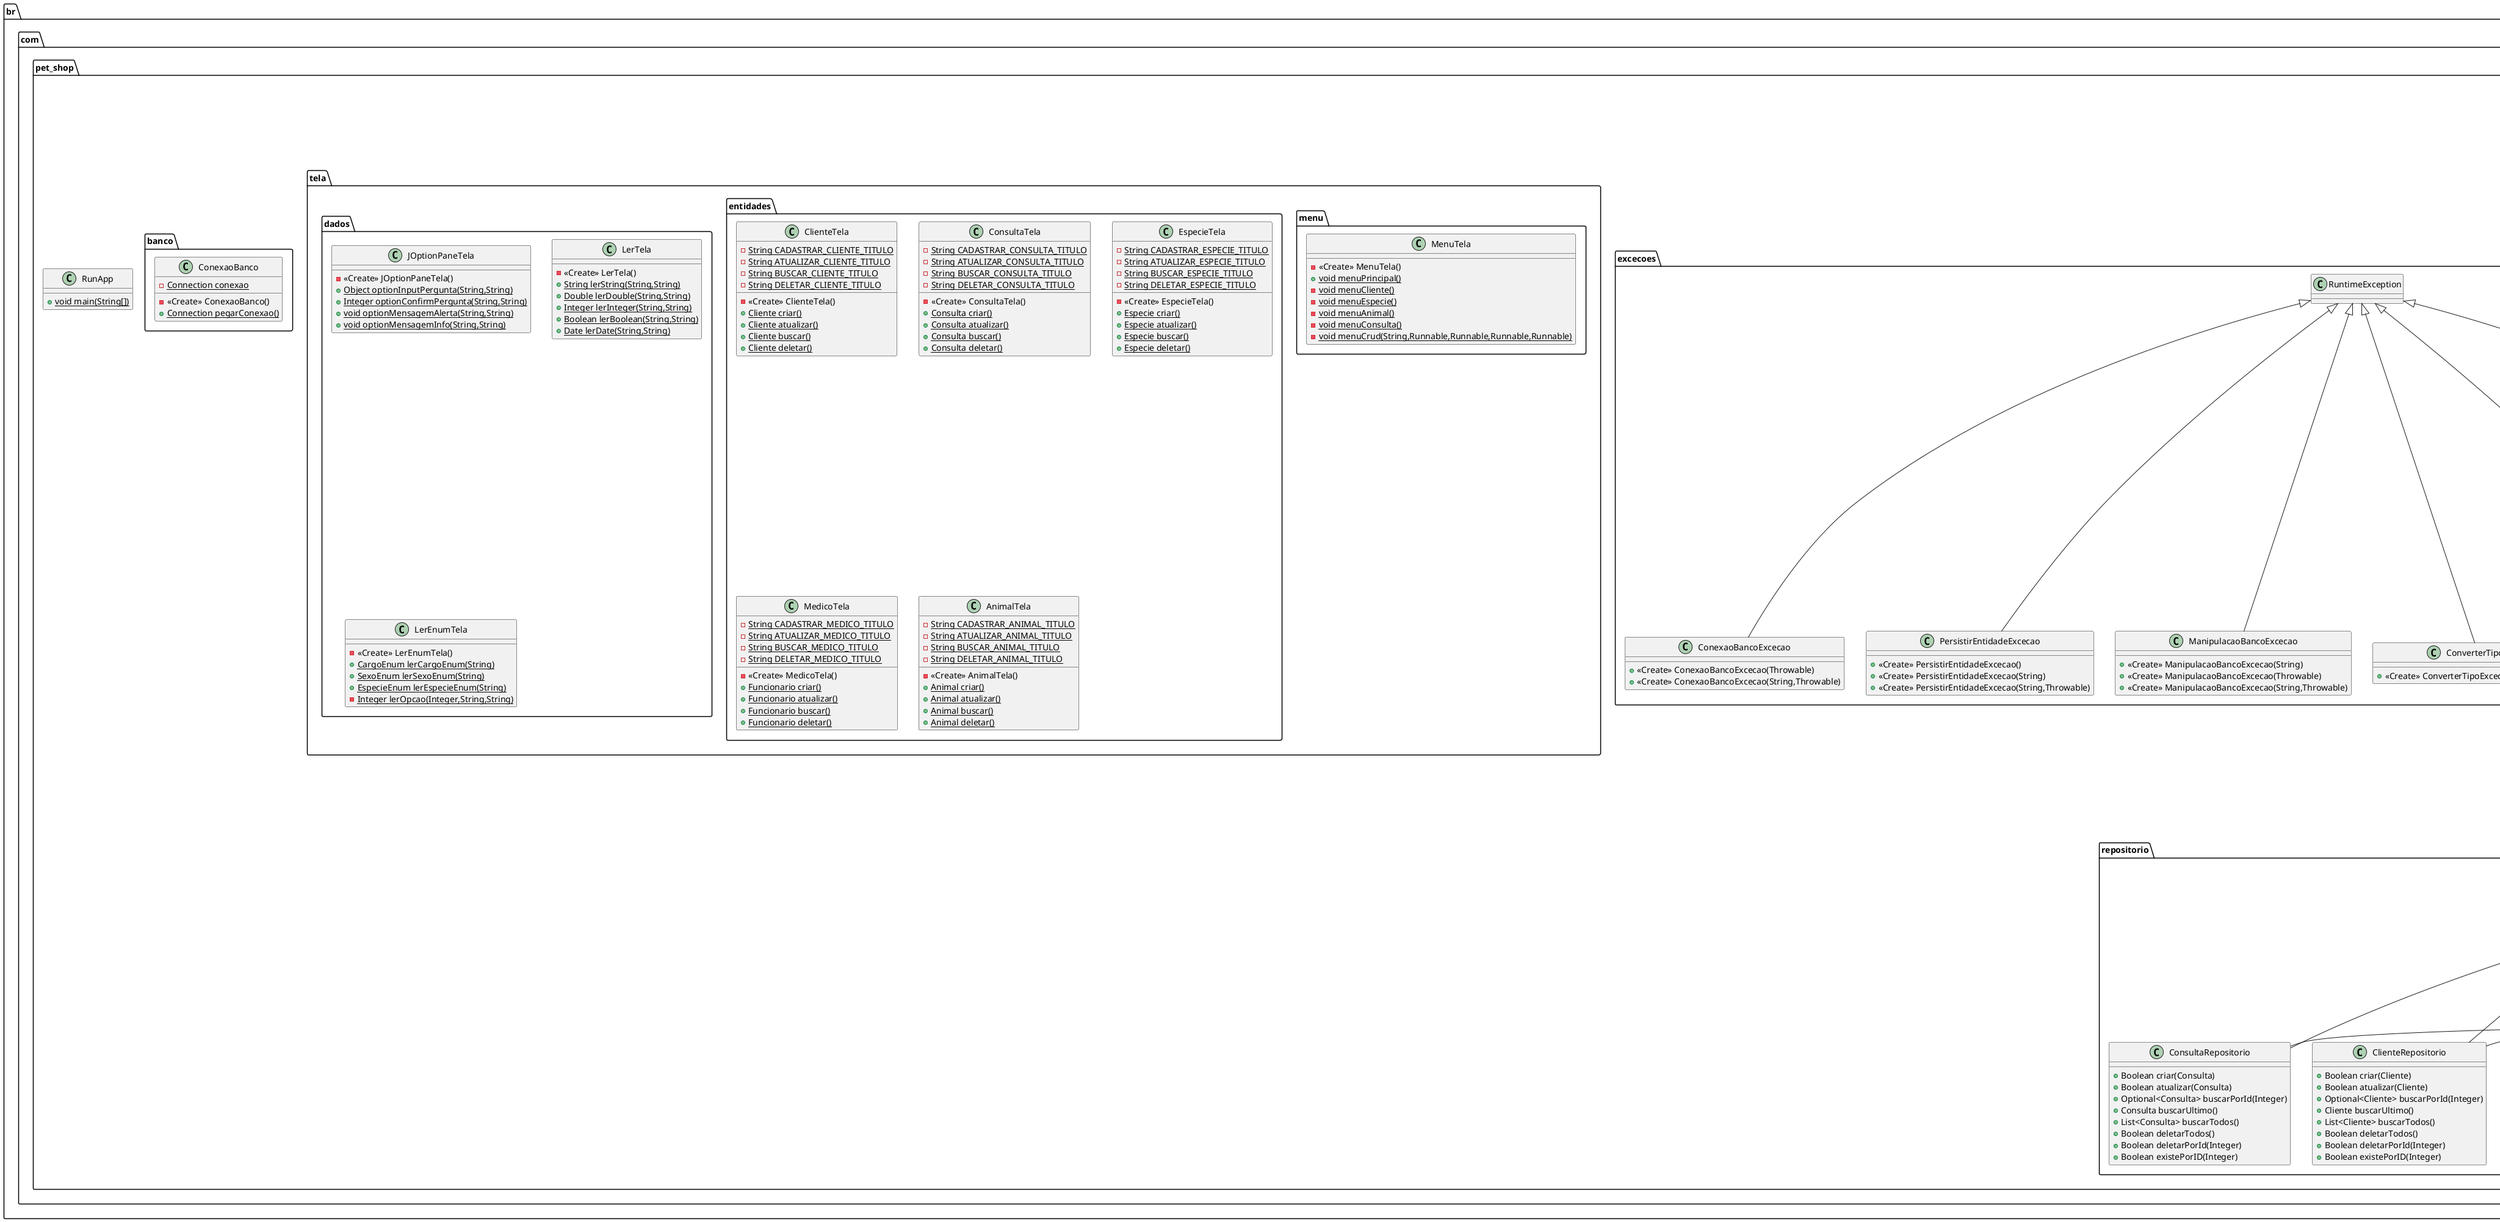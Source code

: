 @startuml
class br.com.pet_shop.servicos.ConsultaServico {
- ConsultaRepositorio consultaRepositorio
+ <<Create>> ConsultaServico(ConsultaRepositorio)
+ Consulta criar()
+ Consulta atualizar()
+ Consulta buscarPorId()
+ Boolean deletarPorId()
}
class br.com.pet_shop.utilitarios.constantes.sql.AnimalSqlConstante {
+ {static} String CRIAR
+ {static} String ATUALIZAR
+ {static} String INATIVAR
+ {static} String DELETAR
+ {static} String DELETAR_POR_ID
+ {static} String BUSCAR
+ {static} String BUSCAR_POR_ID
- <<Create>> AnimalSqlConstante()
}

class br.com.pet_shop.entidades.Pessoa {
- Integer id
- String nome
- String cpf
- Date dataNascimento
+ <<Create>> Pessoa()
+ <<Create>> Pessoa(Integer)
+ <<Create>> Pessoa(String,String,Date)
+ <<Create>> Pessoa(Integer,String,String,Date)
+ Integer getId()
+ void setId(Integer)
+ String getNome()
+ void setNome(String)
+ String getCpf()
+ void setCpf(String)
+ Date getDataNascimento()
+ void setDataNascimento(Date)
}
class br.com.pet_shop.excecoes.ConexaoBancoExcecao {
+ <<Create>> ConexaoBancoExcecao(Throwable)
+ <<Create>> ConexaoBancoExcecao(String,Throwable)
}
class br.com.pet_shop.tela.menu.MenuTela {
- <<Create>> MenuTela()
+ {static} void menuPrincipal()
- {static} void menuCliente()
- {static} void menuEspecie()
- {static} void menuAnimal()
- {static} void menuConsulta()
- {static} void menuCrud(String,Runnable,Runnable,Runnable,Runnable)
}
class br.com.pet_shop.tela.entidades.ClienteTela {
- {static} String CADASTRAR_CLIENTE_TITULO
- {static} String ATUALIZAR_CLIENTE_TITULO
- {static} String BUSCAR_CLIENTE_TITULO
- {static} String DELETAR_CLIENTE_TITULO
- <<Create>> ClienteTela()
+ {static} Cliente criar()
+ {static} Cliente atualizar()
+ {static} Cliente buscar()
+ {static} Cliente deletar()
}
interface br.com.pet_shop.servicos.interfaces.ServicoInterface {
~ T criar()
~ T atualizar()
~ T buscarPorId()
~ Boolean deletarPorId()
}
class br.com.pet_shop.tela.entidades.ConsultaTela {
- {static} String CADASTRAR_CONSULTA_TITULO
- {static} String ATUALIZAR_CONSULTA_TITULO
- {static} String BUSCAR_CONSULTA_TITULO
- {static} String DELETAR_CONSULTA_TITULO
- <<Create>> ConsultaTela()
+ {static} Consulta criar()
+ {static} Consulta atualizar()
+ {static} Consulta buscar()
+ {static} Consulta deletar()
}
class br.com.pet_shop.excecoes.PersistirEntidadeExcecao {
+ <<Create>> PersistirEntidadeExcecao()
+ <<Create>> PersistirEntidadeExcecao(String)
+ <<Create>> PersistirEntidadeExcecao(String,Throwable)
}
class br.com.pet_shop.utilitarios.constantes.sql.FuncionarioSqlConstante {
+ {static} String CRIAR
+ {static} String ATUALIZAR
+ {static} String INATIVAR
+ {static} String BUSCAR
+ {static} String BUSCAR_POR_ID
+ {static} String DELETAR
+ {static} String DELETAR_POR_ID
- <<Create>> FuncionarioSqlConstante()
}
class br.com.pet_shop.servicos.FuncionarioServico {
- FuncionarioRepositorio medicoRepositorio
+ <<Create>> FuncionarioServico(FuncionarioRepositorio)
+ Funcionario criar()
+ Funcionario atualizar()
+ Funcionario buscarPorId()
+ Boolean deletarPorId()
}
class br.com.pet_shop.utilitarios.conversores.ConversorEntidade {
- <<Create>> ConversorEntidade()
+ {static} Cliente resultSetParaCliente(ResultSet)
+ {static} Consulta resultSetParaConsulta(ResultSet)
+ {static} Animal resultSetParaAnimal(ResultSet)
}
class br.com.pet_shop.servicos.EspecieServico {
- EspecieRepositorio especieRepositorio
+ <<Create>> EspecieServico(EspecieRepositorio)
+ Especie criar()
+ Especie atualizar()
+ Especie buscarPorId()
+ Boolean deletarPorId()
}
class br.com.pet_shop.utilitarios.constantes.sql.ConsultaSqlConstante {
+ {static} String CRIAR
+ {static} String ATUALIZAR
+ {static} String INATIVAR
+ {static} String BUSCAR
+ {static} String BUSCAR_POR_ID
+ {static} String DELETAR
+ {static} String DELETAR_POR_ID
- <<Create>> ConsultaSqlConstante()
}
class br.com.pet_shop.tela.dados.JOptionPaneTela {
- <<Create>> JOptionPaneTela()
+ {static} Object optionInputPergunta(String,String)
+ {static} Integer optionConfirmPergunta(String,String)
+ {static} void optionMensagemAlerta(String,String)
+ {static} void optionMensagemInfo(String,String)
}
class br.com.pet_shop.repositorio.EspecieRepositorio {
+ Boolean criar(Especie)
+ Boolean atualizar(Especie)
+ Optional<Especie> buscarPorId(Integer)
+ Especie buscarUltimo()
+ List<Especie> buscarTodos()
+ Boolean deletarTodos()
+ Boolean deletarPorId(Integer)
+ Boolean existePorID(Integer)
}
class br.com.pet_shop.utilitarios.constantes.mensagens.ClienteMensagem {
+ {static} String NAO_ENCONTRADO
- <<Create>> ClienteMensagem()
}
class br.com.pet_shop.tela.dados.LerTela {
- <<Create>> LerTela()
+ {static} String lerString(String,String)
+ {static} Double lerDouble(String,String)
+ {static} Integer lerInteger(String,String)
+ {static} Boolean lerBoolean(String,String)
+ {static} Date lerDate(String,String)
}
class br.com.pet_shop.utilitarios.constantes.sql.ClienteSqlConstante {
+ {static} String CRIAR
+ {static} String ATUALIZAR
+ {static} String INATIVAR
+ {static} String BUSCAR
+ {static} String BUSCAR_POR_ID
+ {static} String DELETAR
+ {static} String DELETAR_POR_ID
- <<Create>> ClienteSqlConstante()
}
class br.com.pet_shop.repositorio.ClienteRepositorio {
+ Boolean criar(Cliente)
+ Boolean atualizar(Cliente)
+ Optional<Cliente> buscarPorId(Integer)
+ Cliente buscarUltimo()
+ List<Cliente> buscarTodos()
+ Boolean deletarTodos()
+ Boolean deletarPorId(Integer)
+ Boolean existePorID(Integer)
}
class br.com.pet_shop.repositorio.AnimalRepositorio {
+ Boolean criar(Animal)
+ Boolean atualizar(Animal)
+ Optional<Animal> buscarPorId(Integer)
+ Animal buscarUltimo()
+ List<Animal> buscarTodos()
+ Boolean deletarTodos()
+ Boolean deletarPorId(Integer)
+ Boolean existePorID(Integer)
}
class br.com.pet_shop.excecoes.ManipulacaoBancoExcecao {
+ <<Create>> ManipulacaoBancoExcecao(String)
+ <<Create>> ManipulacaoBancoExcecao(Throwable)
+ <<Create>> ManipulacaoBancoExcecao(String,Throwable)
}
interface br.com.pet_shop.servicos.interfaces.ConsultaServicoInterface {
}
class br.com.pet_shop.repositorio.FuncionarioRepositorio {
+ Boolean criar(Funcionario)
+ Boolean atualizar(Funcionario)
+ Optional<Funcionario> buscarPorId(Integer)
+ Funcionario buscarUltimo()
+ List<Funcionario> buscarTodos()
+ Boolean deletarPorId(Integer)
+ Boolean deletarTodos()
+ Boolean existePorID(Integer)
}
class br.com.pet_shop.excecoes.ConverterTipoExcecao {
+ <<Create>> ConverterTipoExcecao(String,Throwable)
}
class br.com.pet_shop.tela.entidades.EspecieTela {
- {static} String CADASTRAR_ESPECIE_TITULO
- {static} String ATUALIZAR_ESPECIE_TITULO
- {static} String BUSCAR_ESPECIE_TITULO
- {static} String DELETAR_ESPECIE_TITULO
- <<Create>> EspecieTela()
+ {static} Especie criar()
+ {static} Especie atualizar()
+ {static} Especie buscar()
+ {static} Especie deletar()
}
class br.com.pet_shop.tela.entidades.MedicoTela {
- {static} String CADASTRAR_MEDICO_TITULO
- {static} String ATUALIZAR_MEDICO_TITULO
- {static} String BUSCAR_MEDICO_TITULO
- {static} String DELETAR_MEDICO_TITULO
- <<Create>> MedicoTela()
+ {static} Funcionario criar()
+ {static} Funcionario atualizar()
+ {static} Funcionario buscar()
+ {static} Funcionario deletar()
}
class br.com.pet_shop.repositorio.ConsultaRepositorio {
+ Boolean criar(Consulta)
+ Boolean atualizar(Consulta)
+ Optional<Consulta> buscarPorId(Integer)
+ Consulta buscarUltimo()
+ List<Consulta> buscarTodos()
+ Boolean deletarTodos()
+ Boolean deletarPorId(Integer)
+ Boolean existePorID(Integer)
}
interface br.com.pet_shop.servicos.interfaces.ClienteServicoInterface {
}
enum br.com.pet_shop.enums.EspecieEnum {
+  CACHORRO
+  GATO
+  COBRA
+  PAPAGAIO
+ {static} EspecieEnum pegarPorOpcao(Integer)
}
class br.com.pet_shop.servicos.AnimalServico {
- AnimalRepositorio animalRepositorio
+ <<Create>> AnimalServico(AnimalRepositorio)
+ Animal criar()
+ Animal atualizar()
+ Animal buscarPorId()
+ Boolean deletarPorId()
}
interface br.com.pet_shop.servicos.interfaces.AnimalServicoInterface {
}
class br.com.pet_shop.utilitarios.constantes.mensagens.ConsultaMensagem {
+ {static} String NAO_ENCONTRADO
- <<Create>> ConsultaMensagem()
}
class br.com.pet_shop.utilitarios.constantes.mensagens.EspecieMensagem {
+ {static} String NAO_ENCONTRADO
- <<Create>> EspecieMensagem()
}
class br.com.pet_shop.utilitarios.constantes.mensagens.AnimalMensagem {
+ {static} String NAO_ENCONTRADO
- <<Create>> AnimalMensagem()
}
class br.com.pet_shop.entidades.Especie {
- Integer id
- String nome
+ <<Create>> Especie()
+ <<Create>> Especie(Integer)
+ <<Create>> Especie(String)
+ <<Create>> Especie(Integer,String)
+ Integer getId()
+ void setId(Integer)
+ String getNome()
+ void setNome(String)
}
abstract class br.com.pet_shop.repositorio.RepositorioAbstract {
~ {abstract}Boolean criar(T)
~ {abstract}Boolean atualizar(T)
~ {abstract}Optional<T> buscarPorId(Integer)
~ {abstract}T buscarUltimo()
~ {abstract}List<T> buscarTodos()
~ {abstract}Boolean deletarPorId(Integer)
~ {abstract}Boolean deletarTodos()
~ {abstract}Boolean existePorID(Integer)
# Connection conectarBanco()
}
class br.com.pet_shop.entidades.Animal {
- Integer id
- String nome
- String detalhe
- Date dataNascimento
- SexoEnum sexo
- Boolean ativo
- Especie especie
+ <<Create>> Animal()
+ <<Create>> Animal(Integer)
+ <<Create>> Animal(String,String,Date,SexoEnum,Boolean,Especie)
+ <<Create>> Animal(Integer,String,String,Date,SexoEnum,Boolean,Especie)
+ Integer getId()
+ void setId(Integer)
+ String getNome()
+ void setNome(String)
+ String getDetalhe()
+ void setDetalhe(String)
+ Date getDataNascimento()
+ void setDataNascimento(Date)
+ SexoEnum getSexo()
+ void setSexo(SexoEnum)
+ Boolean getAtivo()
+ void setAtivo(Boolean)
+ Especie getEspecie()
+ void setEspecie(Especie)
}
enum br.com.pet_shop.enums.SexoEnum {
+  FEMININO
+  MASCULINO
+  HEMAFRODITA
+ {static} SexoEnum pegarPorOpcao(Integer)
}
class br.com.pet_shop.servicos.ClienteServico {
- ClienteRepositorio clienteRepositorio
+ <<Create>> ClienteServico(ClienteRepositorio)
+ Cliente criar()
+ Cliente atualizar()
+ Cliente buscarPorId()
+ Boolean deletarPorId()
}
class br.com.pet_shop.banco.ConexaoBanco {
- {static} Connection conexao
- <<Create>> ConexaoBanco()
+ {static} Connection pegarConexao()
}
class br.com.pet_shop.utilitarios.conversores.ConversorTipos {
- <<Create>> ConversorTipos()
+ {static} Date stringParaDate(String)
+ {static} String dateParaString(Date)
+ {static} java.sql.Date dateParaDateSql(Date)
}
class br.com.pet_shop.excecoes.ConverterResultSetExcecao {
+ <<Create>> ConverterResultSetExcecao(String,Throwable)
}
class br.com.pet_shop.excecoes.EntidadeNaoEncontrada {
+ <<Create>> EntidadeNaoEncontrada(String)
+ <<Create>> EntidadeNaoEncontrada(String,Throwable)
}
class br.com.pet_shop.RunApp {
+ {static} void main(String[])
}
interface br.com.pet_shop.servicos.interfaces.MedicoServicoInterface {
}
class br.com.pet_shop.tela.entidades.AnimalTela {
- {static} String CADASTRAR_ANIMAL_TITULO
- {static} String ATUALIZAR_ANIMAL_TITULO
- {static} String BUSCAR_ANIMAL_TITULO
- {static} String DELETAR_ANIMAL_TITULO
- <<Create>> AnimalTela()
+ {static} Animal criar()
+ {static} Animal atualizar()
+ {static} Animal buscar()
+ {static} Animal deletar()
}
class br.com.pet_shop.entidades.Consulta {
- Integer id
- String nome
- String observacao
- Date horario
- Cliente cliente
- Animal animal
- Funcionario funcionario
- Double valor
+ <<Create>> Consulta()
+ <<Create>> Consulta(Integer)
+ <<Create>> Consulta(String,String,Date,Cliente,Animal,Funcionario,Double)
+ <<Create>> Consulta(Integer,String,String,Date,Cliente,Animal,Funcionario,Double)
+ Integer getId()
+ void setId(Integer)
+ String getNome()
+ void setNome(String)
+ String getObservacao()
+ void setObservacao(String)
+ Date getHorario()
+ void setHorario(Date)
+ Cliente getCliente()
+ void setCliente(Cliente)
+ Animal getAnimais()
+ void setAnimais(Animal)
+ Animal getFuncionario()
+ void setFuncionario(Funcionario)
+ Double getValor()
+ void setValor(Double)
}
class br.com.pet_shop.utilitarios.constantes.sql.EspecieSqlConstante {
+ {static} String CRIAR
+ {static} String ATUALIZAR
+ {static} String DELETAR
+ {static} String DELETAR_POR_ID
+ {static} String BUSCAR
+ {static} String BUSCAR_POR_ID
- <<Create>> EspecieSqlConstante()
}
class br.com.pet_shop.entidades.Cliente {
- List<Animal> animais
- List<Consulta> historicoConsultas
+ <<Create>> Cliente()
+ <<Create>> Cliente(Integer)
+ <<Create>> Cliente(String,String,Date)
+ <<Create>> Cliente(Integer,String,String,Date)
+ <<Create>> Cliente(Integer,String,String,Date,List<Animal>,List<Consulta>)
+ List<Animal> getAnimais()
+ void setAnimais(List<Animal>)
+ List<Consulta> getHistoricoConsultas()
+ void setHistoricoConsultas(List<Consulta>)
}
class br.com.pet_shop.entidades.Funcionario {
- String cargo
+ <<Create>> Funcionario(Integer)
+ <<Create>> Funcionario(String)
+ <<Create>> Funcionario(Integer,String)
+ <<Create>> Funcionario(String,String,Date)
+ <<Create>> Funcionario(String,String,Date,String)
+ <<Create>> Funcionario(Integer,String,String,Date)
+ <<Create>> Funcionario(Integer,String,String,Date,String)
+ String getCargo()
+ void setCargo(String)
}
class br.com.pet_shop.tela.dados.LerEnumTela {
- <<Create>> LerEnumTela()
+ {static} CargoEnum lerCargoEnum(String)
+ {static} SexoEnum lerSexoEnum(String)
+ {static} EspecieEnum lerEspecieEnum(String)
- {static} Integer lerOpcao(Integer,String,String)
}
interface br.com.pet_shop.servicos.interfaces.EspecieServicoInterface {
}


br.com.pet_shop.servicos.interfaces.ConsultaServicoInterface <|.. br.com.pet_shop.servicos.ConsultaServico
br.com.pet_shop.excecoes.RuntimeException <|-- br.com.pet_shop.excecoes.ConexaoBancoExcecao
br.com.pet_shop.excecoes.RuntimeException <|-- br.com.pet_shop.excecoes.PersistirEntidadeExcecao
br.com.pet_shop.servicos.interfaces.MedicoServicoInterface <|.. br.com.pet_shop.servicos.FuncionarioServico
br.com.pet_shop.servicos.interfaces.EspecieServicoInterface <|.. br.com.pet_shop.servicos.EspecieServico
br.com.pet_shop.repositorio.RepositorioAbstract <|-- br.com.pet_shop.repositorio.EspecieRepositorio
br.com.pet_shop.repositorio.RepositorioAbstract <|-- br.com.pet_shop.repositorio.ClienteRepositorio
br.com.pet_shop.repositorio.RepositorioAbstract <|-- br.com.pet_shop.repositorio.AnimalRepositorio
br.com.pet_shop.excecoes.RuntimeException <|-- br.com.pet_shop.excecoes.ManipulacaoBancoExcecao
br.com.pet_shop.servicos.interfaces.ServicoInterface <|-- br.com.pet_shop.servicos.interfaces.ConsultaServicoInterface
br.com.pet_shop.repositorio.RepositorioAbstract <|-- br.com.pet_shop.repositorio.FuncionarioRepositorio
br.com.pet_shop.excecoes.RuntimeException <|-- br.com.pet_shop.excecoes.ConverterTipoExcecao
br.com.pet_shop.repositorio.RepositorioAbstract <|-- br.com.pet_shop.repositorio.ConsultaRepositorio
br.com.pet_shop.servicos.interfaces.ServicoInterface <|-- br.com.pet_shop.servicos.interfaces.ClienteServicoInterface
br.com.pet_shop.servicos.interfaces.AnimalServicoInterface <|.. br.com.pet_shop.servicos.AnimalServico
br.com.pet_shop.servicos.interfaces.ServicoInterface <|-- br.com.pet_shop.servicos.interfaces.AnimalServicoInterface
br.com.pet_shop.servicos.interfaces.ClienteServicoInterface <|.. br.com.pet_shop.servicos.ClienteServico
br.com.pet_shop.excecoes.RuntimeException <|-- br.com.pet_shop.excecoes.ConverterResultSetExcecao
br.com.pet_shop.excecoes.RuntimeException <|-- br.com.pet_shop.excecoes.EntidadeNaoEncontrada
br.com.pet_shop.servicos.interfaces.ServicoInterface <|-- br.com.pet_shop.servicos.interfaces.MedicoServicoInterface
br.com.pet_shop.entidades.Pessoa <|-- br.com.pet_shop.entidades.Cliente
br.com.pet_shop.entidades.Pessoa <|-- br.com.pet_shop.entidades.Funcionario
br.com.pet_shop.servicos.interfaces.ServicoInterface <|-- br.com.pet_shop.servicos.interfaces.EspecieServicoInterface
br.com.pet_shop.entidades.Consulta *-- br.com.pet_shop.entidades.Cliente
br.com.pet_shop.entidades.Pessoa *-- br.com.pet_shop.entidades.Cliente
br.com.pet_shop.entidades.Consulta *-- br.com.pet_shop.entidades.Animal
br.com.pet_shop.entidades.Animal *-- br.com.pet_shop.entidades.Consulta 
br.com.pet_shop.entidades.Animal *-- br.com.pet_shop.enums.SexoEnum
br.com.pet_shop.entidades.Animal *-- br.com.pet_shop.entidades.Especie
br.com.pet_shop.servicos.AnimalServico *-- br.com.pet_shop.repositorio.AnimalRepositorio
br.com.pet_shop.servicos.FuncionarioServico *-- br.com.pet_shop.repositorio.FuncionarioRepositorio
br.com.pet_shop.servicos.EspecieServico *-- br.com.pet_shop.repositorio.EspecieRepositorio
br.com.pet_shop.servicos.ClienteServico *-- br.com.pet_shop.repositorio.ClienteRepositorio
br.com.pet_shop.servicos.ConsultaServico *-- br.com.pet_shop.repositorio.ConsultaRepositorio
br.com.pet_shop.entidades.Consulta o-- br.com.pet_shop.entidades.Funcionario
@enduml
